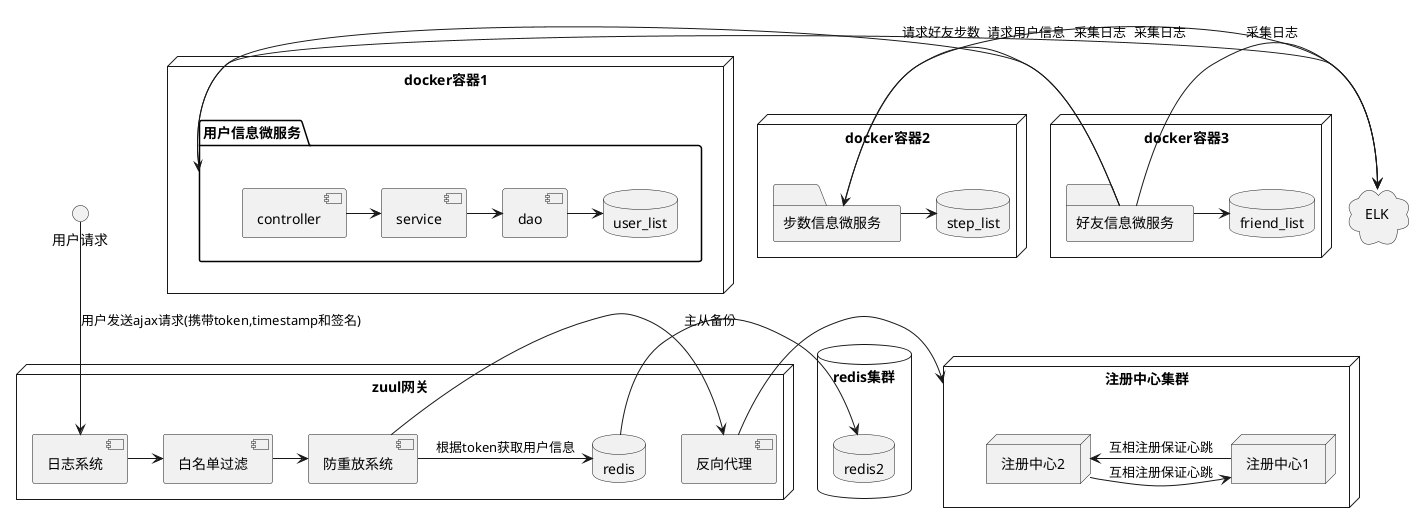 @startuml
node zuul网关 {
   [日志系统]->[白名单过滤]
   [白名单过滤]->[防重放系统]
   [防重放系统]->[反向代理]
   [防重放系统]->redis:根据token获取用户信息
}
用户请求-->[日志系统]:用户发送ajax请求(携带token,timestamp和签名)
database redis集群{
database redis{

}
database redis2{

}
}
redis->redis2:主从备份

node 注册中心集群{
 反向代理->注册中心集群
 node 注册中心1{
 }
 注册中心1->注册中心2:互相注册保证心跳
 注册中心2->注册中心1:互相注册保证心跳
 node 注册中心2{
 }
}

node docker容器1{
 folder 用户信息微服务{
  [controller]->[service]
  [service]->[dao]
  [dao]->user_list
}
database user_list{

}
}
node docker容器2{
  folder  步数信息微服务{
  }
  步数信息微服务->step_list
  database step_list{

  }
}
node docker容器3{
 folder 好友信息微服务{

 }
 好友信息微服务->friend_list
 database friend_list{

 }
 好友信息微服务->步数信息微服务:请求好友步数
 好友信息微服务->用户信息微服务:请求用户信息
 }
 cloud ELK{
   好友信息微服务->ELK:采集日志
   步数信息微服务->ELK:采集日志
   用户信息微服务->ELK:采集日志
  }
@enduml